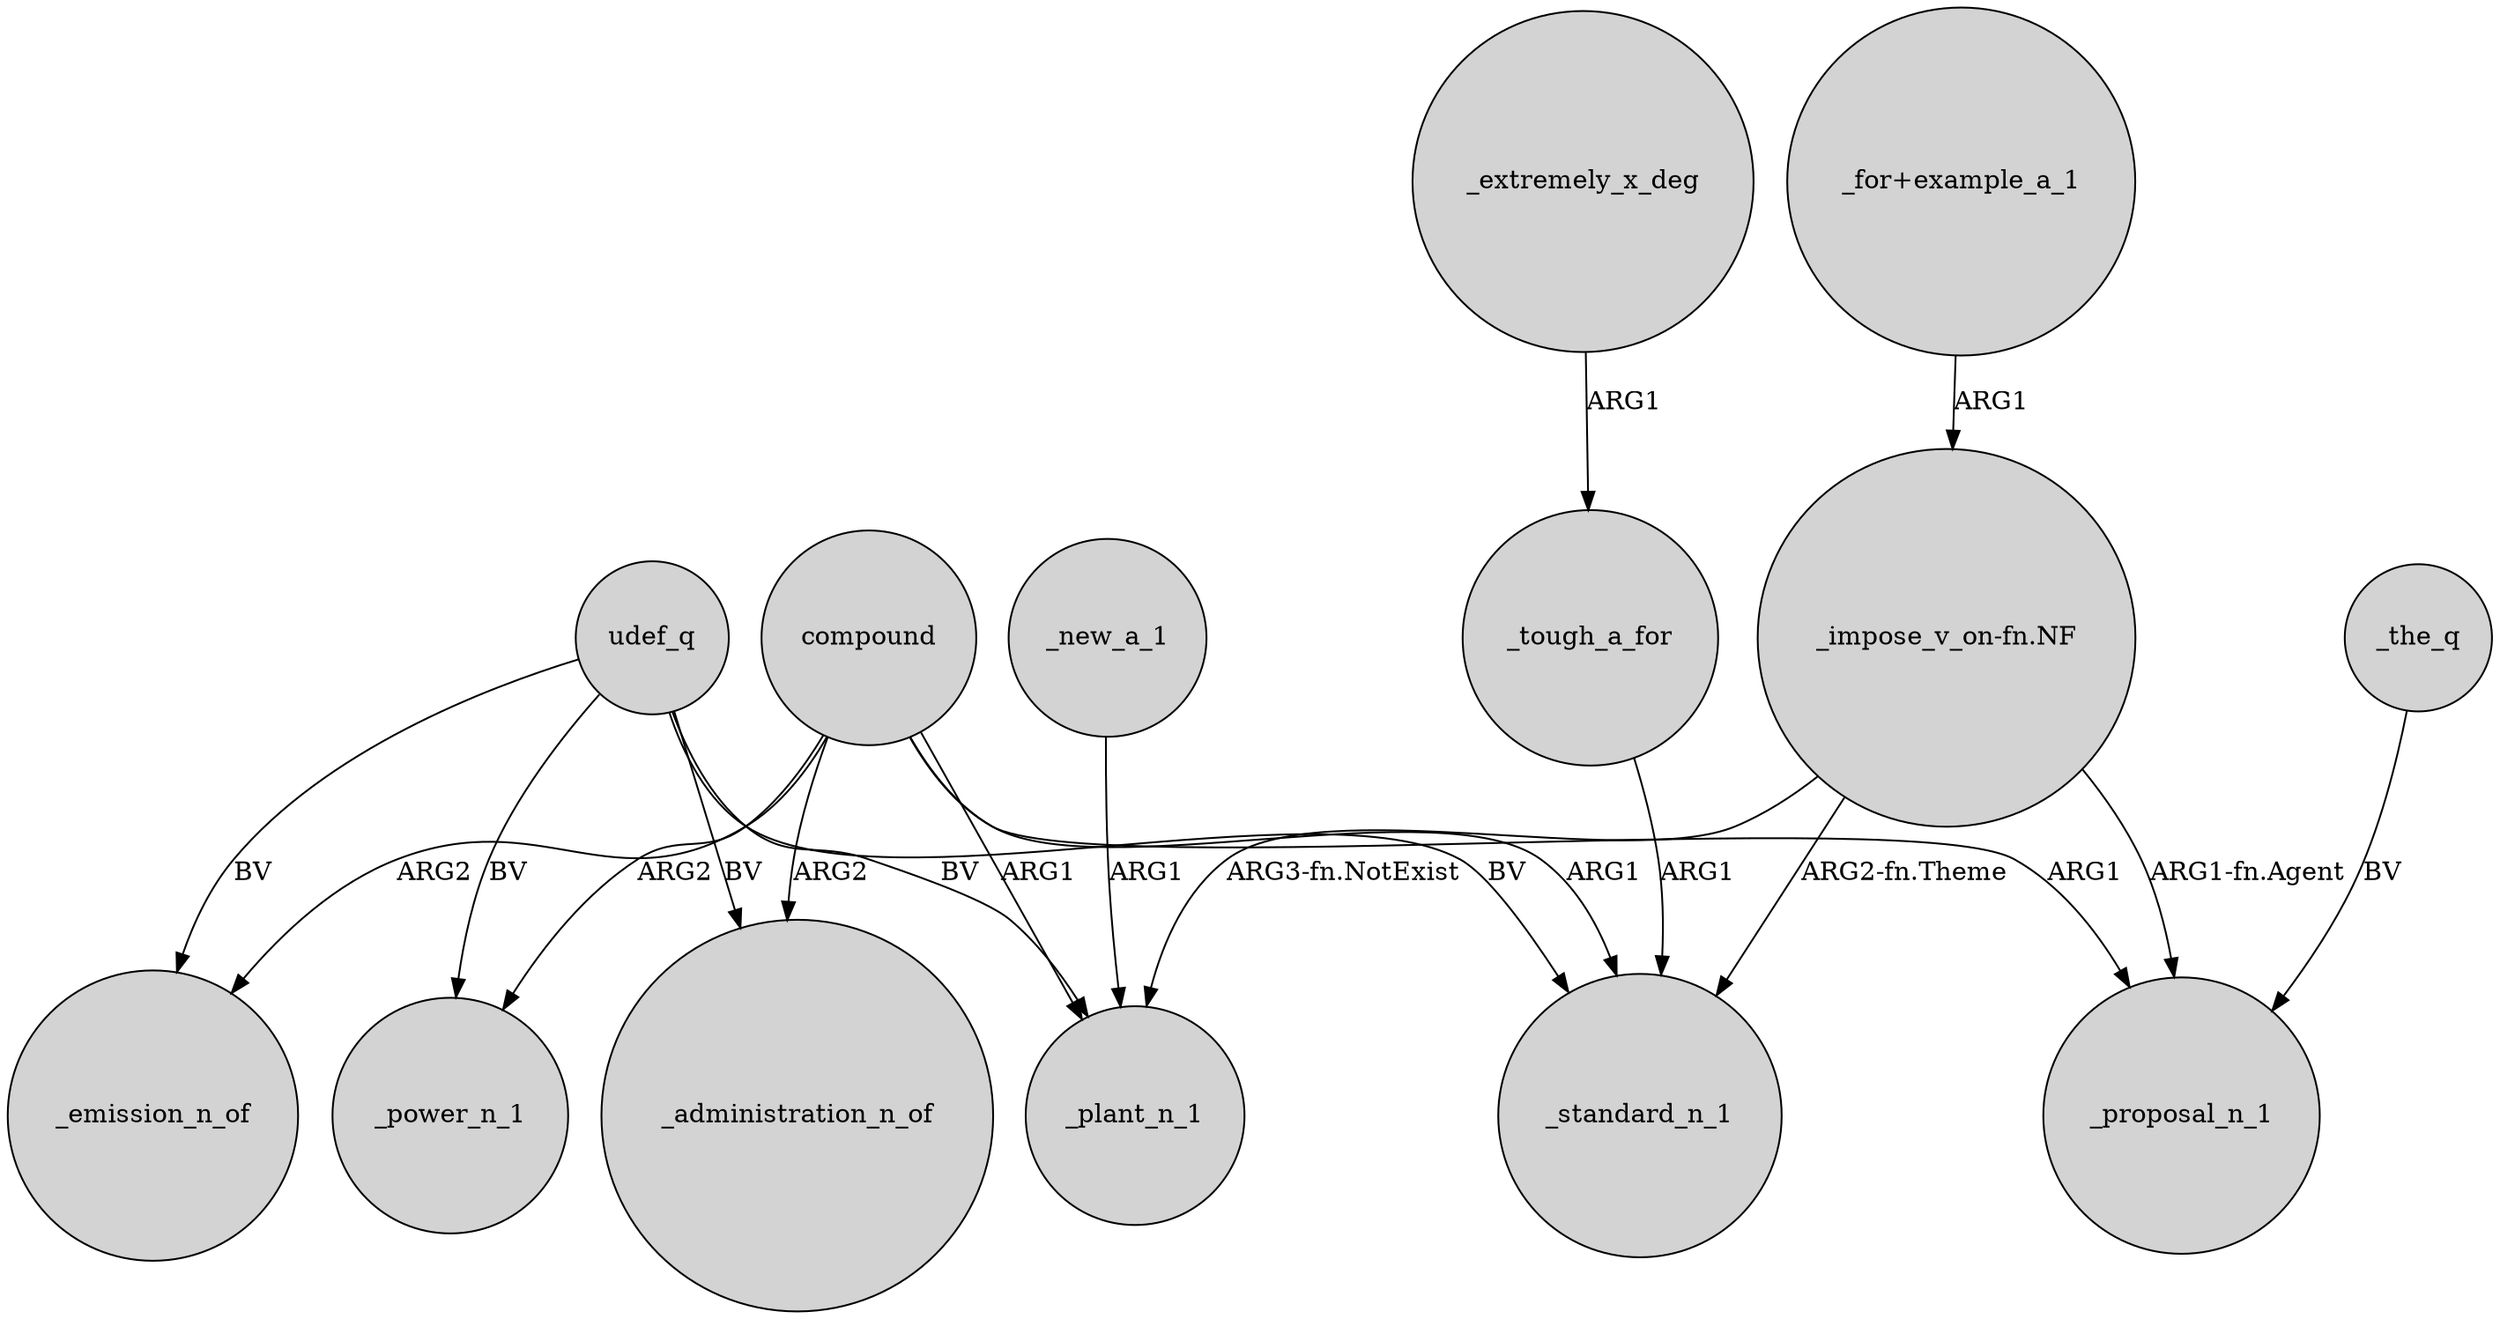 digraph {
	node [shape=circle style=filled]
	udef_q -> _administration_n_of [label=BV]
	_the_q -> _proposal_n_1 [label=BV]
	compound -> _emission_n_of [label=ARG2]
	"_impose_v_on-fn.NF" -> _standard_n_1 [label="ARG2-fn.Theme"]
	"_for+example_a_1" -> "_impose_v_on-fn.NF" [label=ARG1]
	compound -> _administration_n_of [label=ARG2]
	compound -> _plant_n_1 [label=ARG1]
	_new_a_1 -> _plant_n_1 [label=ARG1]
	_tough_a_for -> _standard_n_1 [label=ARG1]
	"_impose_v_on-fn.NF" -> _proposal_n_1 [label="ARG1-fn.Agent"]
	compound -> _power_n_1 [label=ARG2]
	udef_q -> _plant_n_1 [label=BV]
	"_impose_v_on-fn.NF" -> _plant_n_1 [label="ARG3-fn.NotExist"]
	_extremely_x_deg -> _tough_a_for [label=ARG1]
	compound -> _proposal_n_1 [label=ARG1]
	udef_q -> _standard_n_1 [label=BV]
	udef_q -> _power_n_1 [label=BV]
	compound -> _standard_n_1 [label=ARG1]
	udef_q -> _emission_n_of [label=BV]
}
